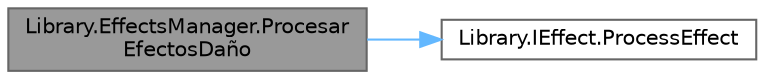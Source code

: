 digraph "Library.EffectsManager.ProcesarEfectosDaño"
{
 // INTERACTIVE_SVG=YES
 // LATEX_PDF_SIZE
  bgcolor="transparent";
  edge [fontname=Helvetica,fontsize=10,labelfontname=Helvetica,labelfontsize=10];
  node [fontname=Helvetica,fontsize=10,shape=box,height=0.2,width=0.4];
  rankdir="LR";
  Node1 [id="Node000001",label="Library.EffectsManager.Procesar\lEfectosDaño",height=0.2,width=0.4,color="gray40", fillcolor="grey60", style="filled", fontcolor="black",tooltip="Procesa efectos de daño continuo (como veneno o quemadura) que afectan a la vida del Pokémon."];
  Node1 -> Node2 [id="edge1_Node000001_Node000002",color="steelblue1",style="solid",tooltip=" "];
  Node2 [id="Node000002",label="Library.IEffect.ProcessEffect",height=0.2,width=0.4,color="grey40", fillcolor="white", style="filled",URL="$interfaceLibrary_1_1IEffect.html#a3912490698280590ec5966e2477e671f",tooltip="Procesa el efecto sobre un Pokémon. Este método es responsable de actualizar el estado del Pokémon en..."];
}
